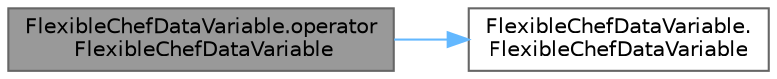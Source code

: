digraph "FlexibleChefDataVariable.operator FlexibleChefDataVariable"
{
 // LATEX_PDF_SIZE
  bgcolor="transparent";
  edge [fontname=Helvetica,fontsize=10,labelfontname=Helvetica,labelfontsize=10];
  node [fontname=Helvetica,fontsize=10,shape=box,height=0.2,width=0.4];
  rankdir="LR";
  Node1 [id="Node000001",label="FlexibleChefDataVariable.operator\l FlexibleChefDataVariable",height=0.2,width=0.4,color="gray40", fillcolor="grey60", style="filled", fontcolor="black",tooltip=" "];
  Node1 -> Node2 [id="edge1_Node000001_Node000002",color="steelblue1",style="solid",tooltip=" "];
  Node2 [id="Node000002",label="FlexibleChefDataVariable.\lFlexibleChefDataVariable",height=0.2,width=0.4,color="grey40", fillcolor="white", style="filled",URL="$class_flexible_chef_data_variable.html#a3cb66a2be38867cbac0b3e74291e0236",tooltip=" "];
}
